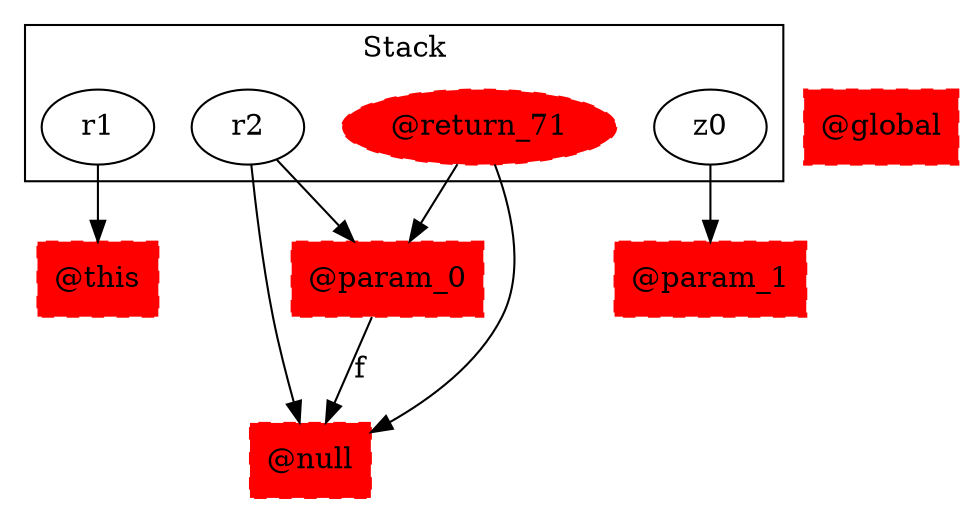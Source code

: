 digraph sample {
  rankDir="LR";
  subgraph cluster_0 {
    label="Stack"
    "r1"; "r2"; "z0"; "@return_71"; 
  }
  "r1" -> { "@this"[shape=box]};
  "r2" -> { "@null"[shape=box]"@param_0"[shape=box]};
  "z0" -> { "@param_1"[shape=box]};
  "@return_71" -> { "@null"[shape=box]"@param_0"[shape=box]};
  "@return_71"[style="filled,dashed"]; 
  "@null"[shape=box, style="filled,dashed"];
  "@global"[shape=box, style="filled,dashed"];
  "@this"[shape=box, style="filled,dashed"];
  "@param_0" -> "@null"[label="f", weight="0.2"]
  "@param_0"[shape=box, style="filled,dashed"];
  "@param_1"[shape=box, style="filled,dashed"];
  "@null"[color="red"];
  "@global"[color="red"];
  "@this"[color="red"];
  "@return_71"[color="red"];
  "@param_0"[color="red"];
  "@param_1"[color="red"];
}
